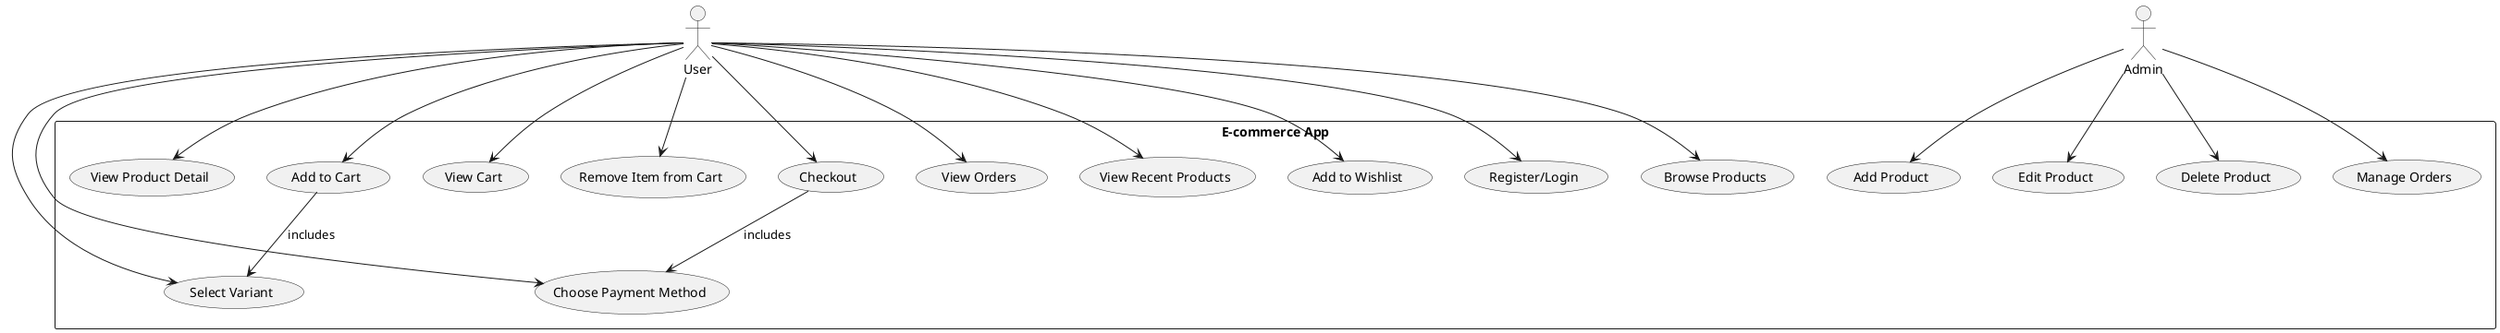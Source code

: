 @startuml usecase_diagram_ecommerce

actor User
actor Admin

rectangle "E-commerce App" {
 
  (Register/Login) as UC1
  (Browse Products) as UC2
  (View Product Detail) as UC3
  (Add to Cart) as UC4
  (View Cart) as UC5
  (Select Variant) as UC6
  (Remove Item from Cart) as UC7
  (Choose Payment Method) as UC8
  (Checkout) as UC9
  (View Orders) as UC10
  (View Recent Products) as UC11
  (Add to Wishlist) as UC12

  (Add Product) as UC13
  (Edit Product) as UC14
  (Delete Product) as UC15
  (Manage Orders) as UC16
}

User --> UC1
User --> UC2
User --> UC3
User --> UC4
User --> UC5
User --> UC6
User --> UC7
User --> UC8
User --> UC9
User --> UC10
User --> UC11
User --> UC12

Admin --> UC13
Admin --> UC14
Admin --> UC15
Admin --> UC16

UC4 --> UC6 : includes
UC9 --> UC8 : includes

@enduml
